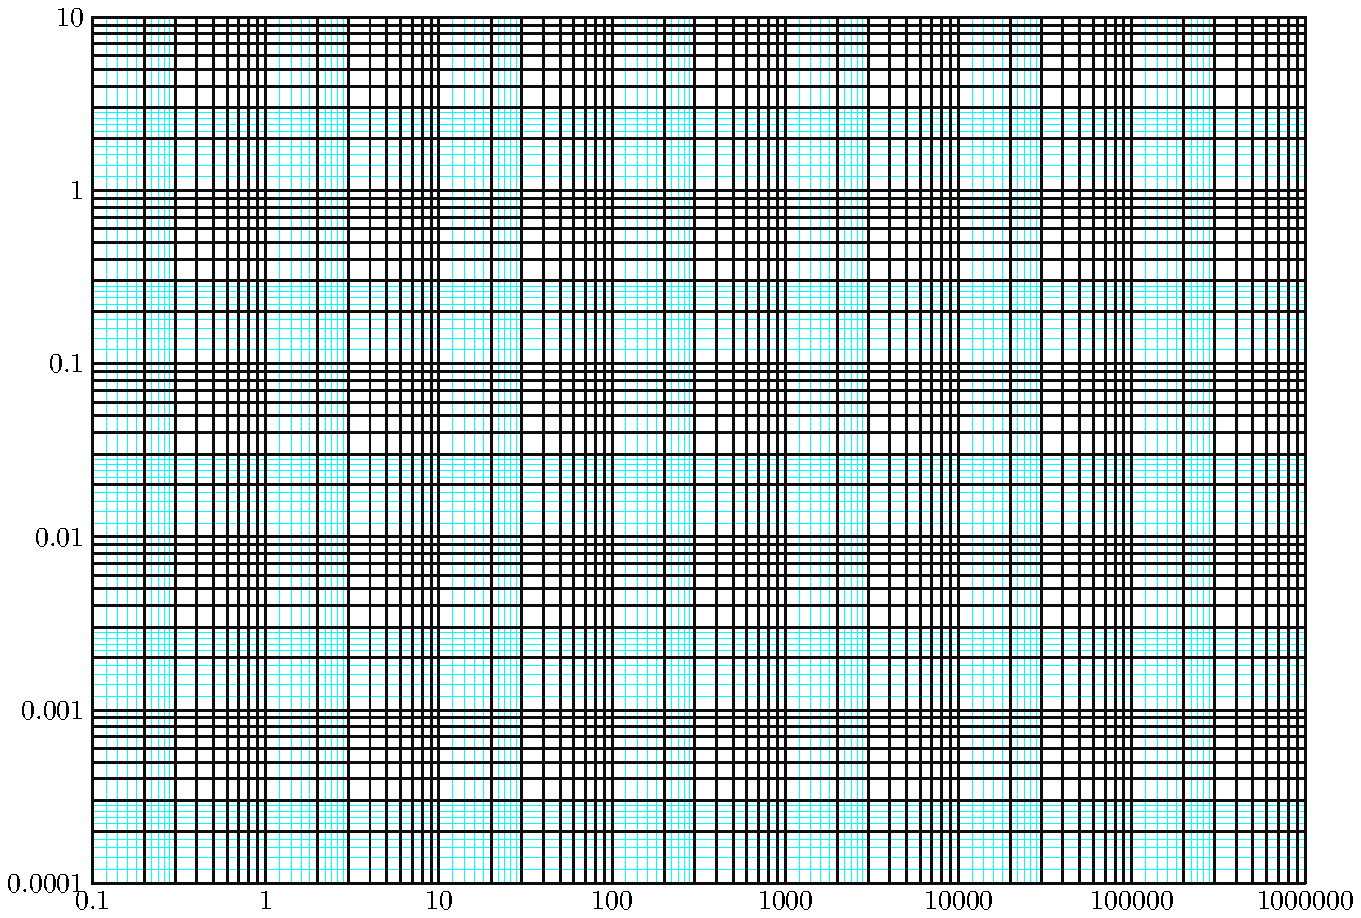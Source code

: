 % loglogpaper.mp
% L. Nobre G.
% 2012

prologues := 3;

vardef logten( expr Arg )=
  (1.696463*mlog( Arg )/1000)
enddef;

message "log(100) = " & decimal( logten( 100.00 ) );
message "log(300) = " & decimal( logten( 300.00 ) );
message "log(0.01)= " & decimal( logten(   0.01 ) );
message "log(0.03)= " & decimal( logten(   0.03 ) );

beginfig(1);
  numeric xdecs, ydecs, xdecsiz, ydecsiz, llcornx, llcorny, i, j;
  numeric tmpvalx, tmpvaly;
  color colormain, coloraux;
  picture singledec;
  pen penmain, penaux;
  xdecs = 7;
  ydecs = 5;
  xdecsiz = 22mm;
  ydecsiz = 22mm;
  llcornx = 20mm;
  llcorny = 10mm;
  colormain = 0.05white;
  coloraux = blue+green;
  penmain = pencircle scaled 0.26mm;
  penaux = pencircle scaled 0.111mm;
  drawoptions( withpen penaux withcolor coloraux );
  for i=0 upto 10:
    tmpvalx := xdecsiz*(logten(10+i*2)-1);
    draw (tmpvalx,0)--(tmpvalx,ydecsiz);
    tmpvaly := ydecsiz*(logten(10+i*2)-1);
    draw (0,tmpvaly)--(xdecsiz,tmpvaly);
  endfor;
  drawoptions( withpen penmain withcolor colormain );
  for i=1 upto 10:
    tmpvalx := xdecsiz*(logten(10*i)-1);
    draw (tmpvalx,0)--(tmpvalx,ydecsiz);
    tmpvaly := ydecsiz*(logten(10*i)-1);
    draw (0,tmpvaly)--(xdecsiz,tmpvaly);
  endfor;
  singledec = currentpicture;
  currentpicture := nullpicture;
  drawoptions();
  for i=1 upto xdecs:
    for j=1 upto ydecs:
      draw singledec shifted (llcornx+(i-1)*xdecsiz,llcorny+(j-1)*ydecsiz);
    endfor;
  endfor;
  label.bot("0.1",(llcornx,llcorny));
  label.bot("1",(llcornx+xdecsiz,llcorny));
  label.bot("10",(llcornx+2*xdecsiz,llcorny));
  label.bot("100",(llcornx+3*xdecsiz,llcorny));
  label.bot("1000",(llcornx+4*xdecsiz,llcorny));
  label.bot("10000",(llcornx+5*xdecsiz,llcorny));
  label.bot("100000",(llcornx+6*xdecsiz,llcorny));
  label.bot("1000000",(llcornx+7*xdecsiz,llcorny));
  label.lft("0.0001",(llcornx,llcorny));
  label.lft("0.001",(llcornx,llcorny+ydecsiz));
  label.lft("0.01",(llcornx,llcorny+2*ydecsiz));
  label.lft("0.1",(llcornx,llcorny+3*ydecsiz));
  label.lft("1",(llcornx,llcorny+4*ydecsiz));
  label.lft("10",(llcornx,llcorny+5*ydecsiz));
endfig;

end.
  
